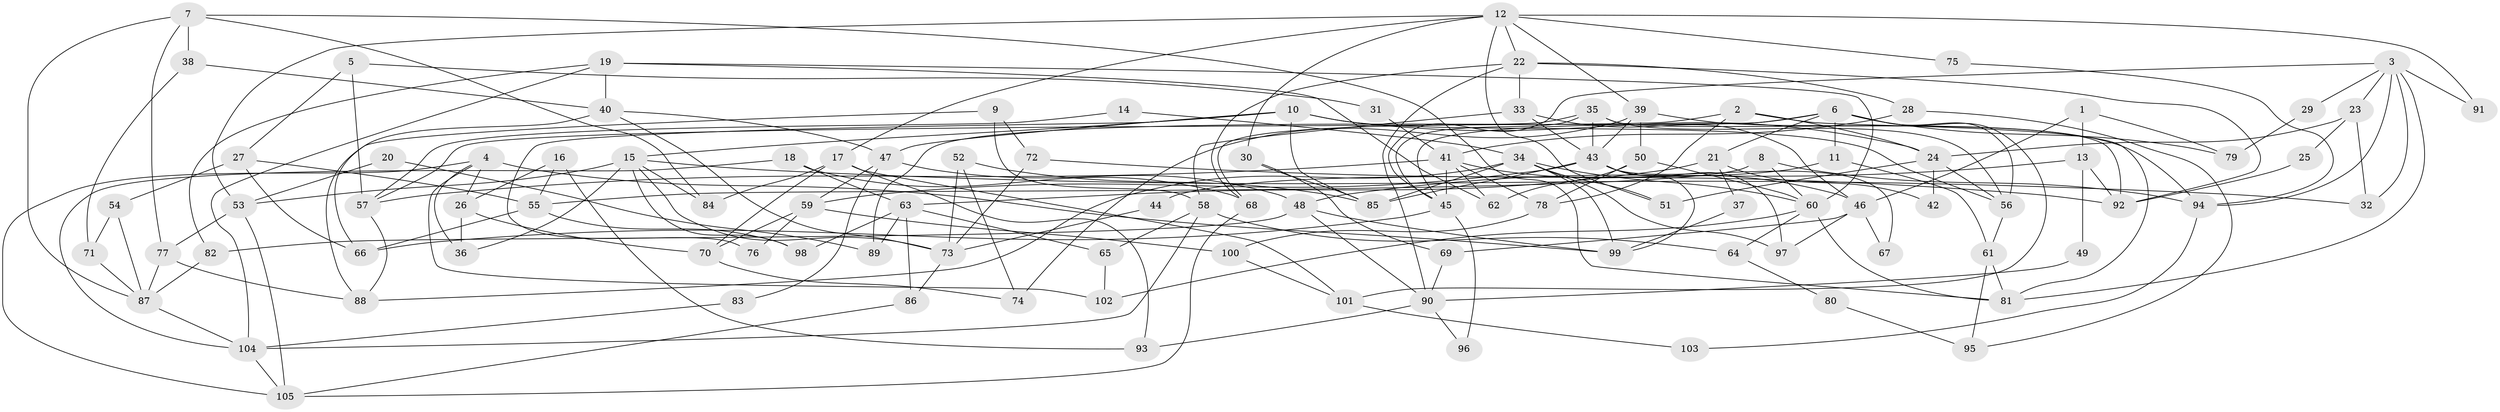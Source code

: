 // Generated by graph-tools (version 1.1) at 2025/15/03/09/25 04:15:15]
// undirected, 105 vertices, 210 edges
graph export_dot {
graph [start="1"]
  node [color=gray90,style=filled];
  1;
  2;
  3;
  4;
  5;
  6;
  7;
  8;
  9;
  10;
  11;
  12;
  13;
  14;
  15;
  16;
  17;
  18;
  19;
  20;
  21;
  22;
  23;
  24;
  25;
  26;
  27;
  28;
  29;
  30;
  31;
  32;
  33;
  34;
  35;
  36;
  37;
  38;
  39;
  40;
  41;
  42;
  43;
  44;
  45;
  46;
  47;
  48;
  49;
  50;
  51;
  52;
  53;
  54;
  55;
  56;
  57;
  58;
  59;
  60;
  61;
  62;
  63;
  64;
  65;
  66;
  67;
  68;
  69;
  70;
  71;
  72;
  73;
  74;
  75;
  76;
  77;
  78;
  79;
  80;
  81;
  82;
  83;
  84;
  85;
  86;
  87;
  88;
  89;
  90;
  91;
  92;
  93;
  94;
  95;
  96;
  97;
  98;
  99;
  100;
  101;
  102;
  103;
  104;
  105;
  1 -- 13;
  1 -- 46;
  1 -- 79;
  2 -- 81;
  2 -- 78;
  2 -- 24;
  2 -- 57;
  3 -- 32;
  3 -- 81;
  3 -- 23;
  3 -- 29;
  3 -- 45;
  3 -- 91;
  3 -- 94;
  4 -- 99;
  4 -- 105;
  4 -- 26;
  4 -- 36;
  4 -- 102;
  5 -- 27;
  5 -- 57;
  5 -- 31;
  6 -- 45;
  6 -- 56;
  6 -- 11;
  6 -- 21;
  6 -- 79;
  6 -- 89;
  6 -- 101;
  7 -- 84;
  7 -- 87;
  7 -- 38;
  7 -- 77;
  7 -- 81;
  8 -- 55;
  8 -- 94;
  8 -- 60;
  9 -- 72;
  9 -- 88;
  9 -- 58;
  10 -- 24;
  10 -- 56;
  10 -- 15;
  10 -- 47;
  10 -- 76;
  10 -- 85;
  11 -- 61;
  11 -- 44;
  12 -- 30;
  12 -- 22;
  12 -- 17;
  12 -- 39;
  12 -- 51;
  12 -- 53;
  12 -- 75;
  12 -- 91;
  13 -- 48;
  13 -- 92;
  13 -- 49;
  14 -- 34;
  14 -- 57;
  15 -- 73;
  15 -- 32;
  15 -- 36;
  15 -- 53;
  15 -- 84;
  15 -- 98;
  16 -- 55;
  16 -- 26;
  16 -- 93;
  17 -- 101;
  17 -- 70;
  17 -- 84;
  17 -- 93;
  18 -- 68;
  18 -- 104;
  18 -- 63;
  19 -- 104;
  19 -- 60;
  19 -- 40;
  19 -- 62;
  19 -- 82;
  20 -- 53;
  20 -- 89;
  21 -- 63;
  21 -- 37;
  21 -- 42;
  22 -- 68;
  22 -- 90;
  22 -- 28;
  22 -- 33;
  22 -- 92;
  23 -- 24;
  23 -- 25;
  23 -- 32;
  24 -- 51;
  24 -- 42;
  24 -- 56;
  25 -- 92;
  26 -- 36;
  26 -- 70;
  27 -- 54;
  27 -- 66;
  27 -- 55;
  28 -- 41;
  28 -- 95;
  29 -- 79;
  30 -- 85;
  30 -- 69;
  31 -- 41;
  33 -- 46;
  33 -- 43;
  33 -- 58;
  34 -- 99;
  34 -- 88;
  34 -- 51;
  34 -- 60;
  34 -- 85;
  34 -- 97;
  35 -- 43;
  35 -- 45;
  35 -- 56;
  35 -- 68;
  35 -- 92;
  37 -- 99;
  38 -- 40;
  38 -- 71;
  39 -- 43;
  39 -- 50;
  39 -- 74;
  39 -- 94;
  40 -- 47;
  40 -- 66;
  40 -- 73;
  41 -- 45;
  41 -- 62;
  41 -- 46;
  41 -- 57;
  41 -- 78;
  43 -- 85;
  43 -- 59;
  43 -- 67;
  43 -- 97;
  43 -- 99;
  44 -- 73;
  45 -- 66;
  45 -- 96;
  46 -- 97;
  46 -- 67;
  46 -- 69;
  47 -- 59;
  47 -- 48;
  47 -- 83;
  48 -- 82;
  48 -- 90;
  48 -- 99;
  49 -- 90;
  50 -- 60;
  50 -- 62;
  50 -- 78;
  52 -- 85;
  52 -- 74;
  52 -- 73;
  53 -- 77;
  53 -- 105;
  54 -- 87;
  54 -- 71;
  55 -- 98;
  55 -- 66;
  56 -- 61;
  57 -- 88;
  58 -- 64;
  58 -- 65;
  58 -- 104;
  59 -- 70;
  59 -- 76;
  59 -- 100;
  60 -- 64;
  60 -- 81;
  60 -- 102;
  61 -- 81;
  61 -- 95;
  63 -- 65;
  63 -- 86;
  63 -- 89;
  63 -- 98;
  64 -- 80;
  65 -- 102;
  68 -- 105;
  69 -- 90;
  70 -- 74;
  71 -- 87;
  72 -- 73;
  72 -- 92;
  73 -- 86;
  75 -- 94;
  77 -- 87;
  77 -- 88;
  78 -- 100;
  80 -- 95;
  82 -- 87;
  83 -- 104;
  86 -- 105;
  87 -- 104;
  90 -- 93;
  90 -- 96;
  94 -- 103;
  100 -- 101;
  101 -- 103;
  104 -- 105;
}
